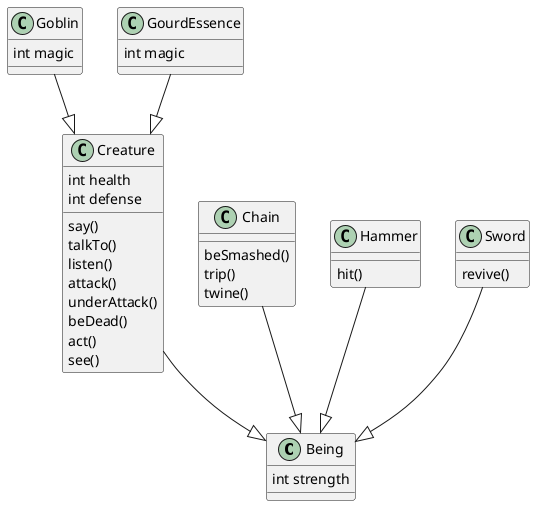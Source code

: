 @startuml character
class Being{
    int strength
}

class Creature {

    int health
    int defense

    say()
    talkTo()
    listen()
    attack()
    underAttack()
    beDead()
    act()
    see()
}

class Goblin{
    int magic
}

class GourdEssence{
    int magic
}

class Chain{
    beSmashed()
    trip()
    twine()
}

class Hammer{
    hit()
}

class Sword{
    revive()
}
Creature --|> Being


Goblin --|> Creature

GourdEssence --|> Creature

Chain --|> Being

Hammer --|> Being

Sword --|> Being
@enduml